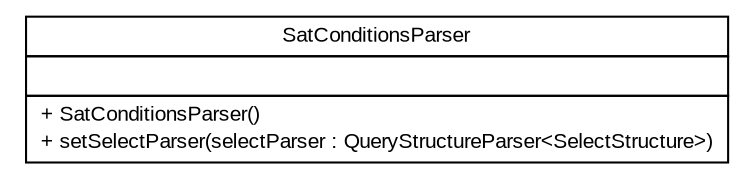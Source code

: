 #!/usr/local/bin/dot
#
# Class diagram 
# Generated by UMLGraph version R5_6 (http://www.umlgraph.org/)
#

digraph G {
	edge [fontname="arial",fontsize=10,labelfontname="arial",labelfontsize=10];
	node [fontname="arial",fontsize=10,shape=plaintext];
	nodesep=0.25;
	ranksep=0.5;
	// br.gov.to.sefaz.persistence.satquery.parser.where.SatConditionsParser
	c5881 [label=<<table title="br.gov.to.sefaz.persistence.satquery.parser.where.SatConditionsParser" border="0" cellborder="1" cellspacing="0" cellpadding="2" port="p" href="./SatConditionsParser.html">
		<tr><td><table border="0" cellspacing="0" cellpadding="1">
<tr><td align="center" balign="center"> SatConditionsParser </td></tr>
		</table></td></tr>
		<tr><td><table border="0" cellspacing="0" cellpadding="1">
<tr><td align="left" balign="left">  </td></tr>
		</table></td></tr>
		<tr><td><table border="0" cellspacing="0" cellpadding="1">
<tr><td align="left" balign="left"> + SatConditionsParser() </td></tr>
<tr><td align="left" balign="left"> + setSelectParser(selectParser : QueryStructureParser&lt;SelectStructure&gt;) </td></tr>
		</table></td></tr>
		</table>>, URL="./SatConditionsParser.html", fontname="arial", fontcolor="black", fontsize=10.0];
}

